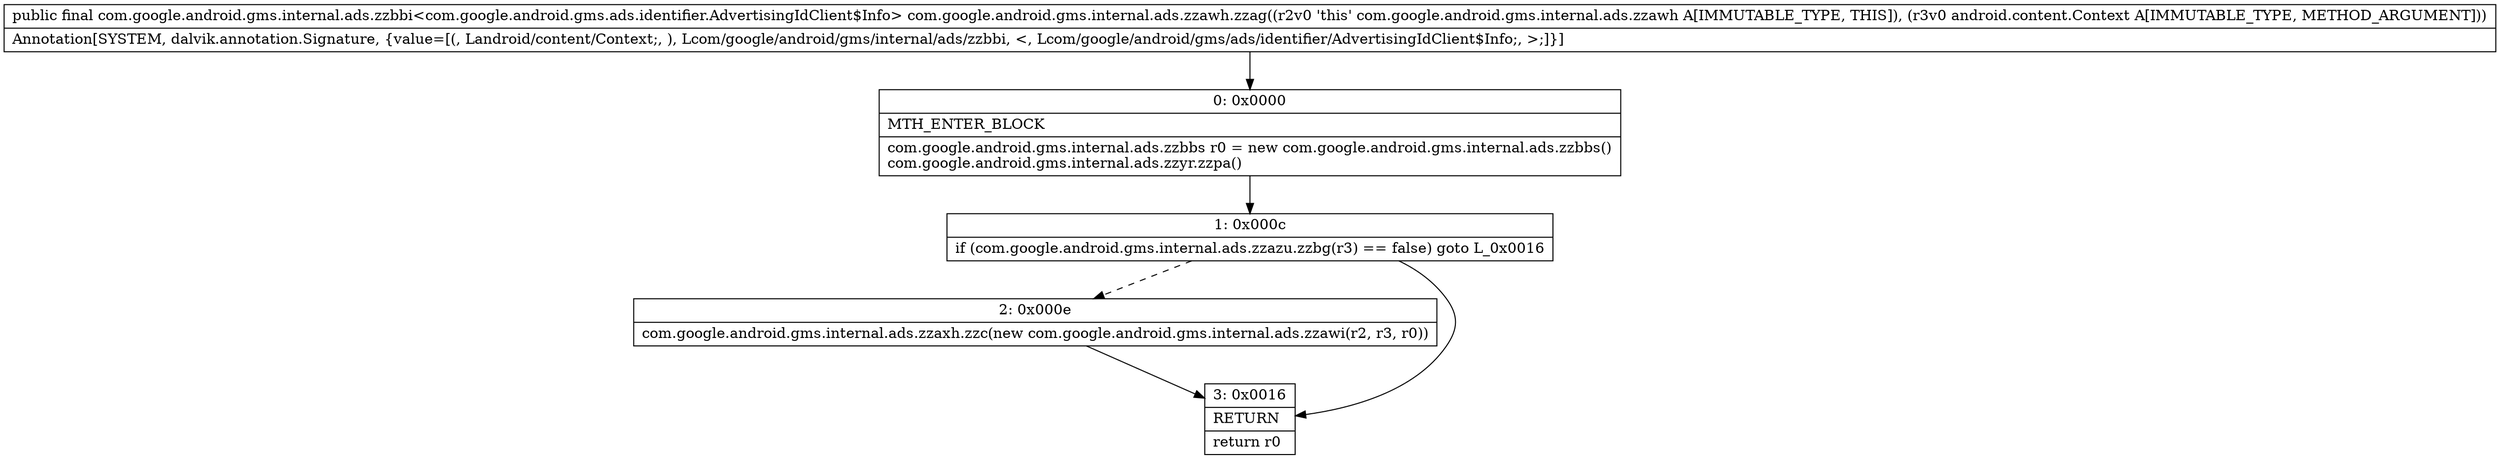 digraph "CFG forcom.google.android.gms.internal.ads.zzawh.zzag(Landroid\/content\/Context;)Lcom\/google\/android\/gms\/internal\/ads\/zzbbi;" {
Node_0 [shape=record,label="{0\:\ 0x0000|MTH_ENTER_BLOCK\l|com.google.android.gms.internal.ads.zzbbs r0 = new com.google.android.gms.internal.ads.zzbbs()\lcom.google.android.gms.internal.ads.zzyr.zzpa()\l}"];
Node_1 [shape=record,label="{1\:\ 0x000c|if (com.google.android.gms.internal.ads.zzazu.zzbg(r3) == false) goto L_0x0016\l}"];
Node_2 [shape=record,label="{2\:\ 0x000e|com.google.android.gms.internal.ads.zzaxh.zzc(new com.google.android.gms.internal.ads.zzawi(r2, r3, r0))\l}"];
Node_3 [shape=record,label="{3\:\ 0x0016|RETURN\l|return r0\l}"];
MethodNode[shape=record,label="{public final com.google.android.gms.internal.ads.zzbbi\<com.google.android.gms.ads.identifier.AdvertisingIdClient$Info\> com.google.android.gms.internal.ads.zzawh.zzag((r2v0 'this' com.google.android.gms.internal.ads.zzawh A[IMMUTABLE_TYPE, THIS]), (r3v0 android.content.Context A[IMMUTABLE_TYPE, METHOD_ARGUMENT]))  | Annotation[SYSTEM, dalvik.annotation.Signature, \{value=[(, Landroid\/content\/Context;, ), Lcom\/google\/android\/gms\/internal\/ads\/zzbbi, \<, Lcom\/google\/android\/gms\/ads\/identifier\/AdvertisingIdClient$Info;, \>;]\}]\l}"];
MethodNode -> Node_0;
Node_0 -> Node_1;
Node_1 -> Node_2[style=dashed];
Node_1 -> Node_3;
Node_2 -> Node_3;
}

